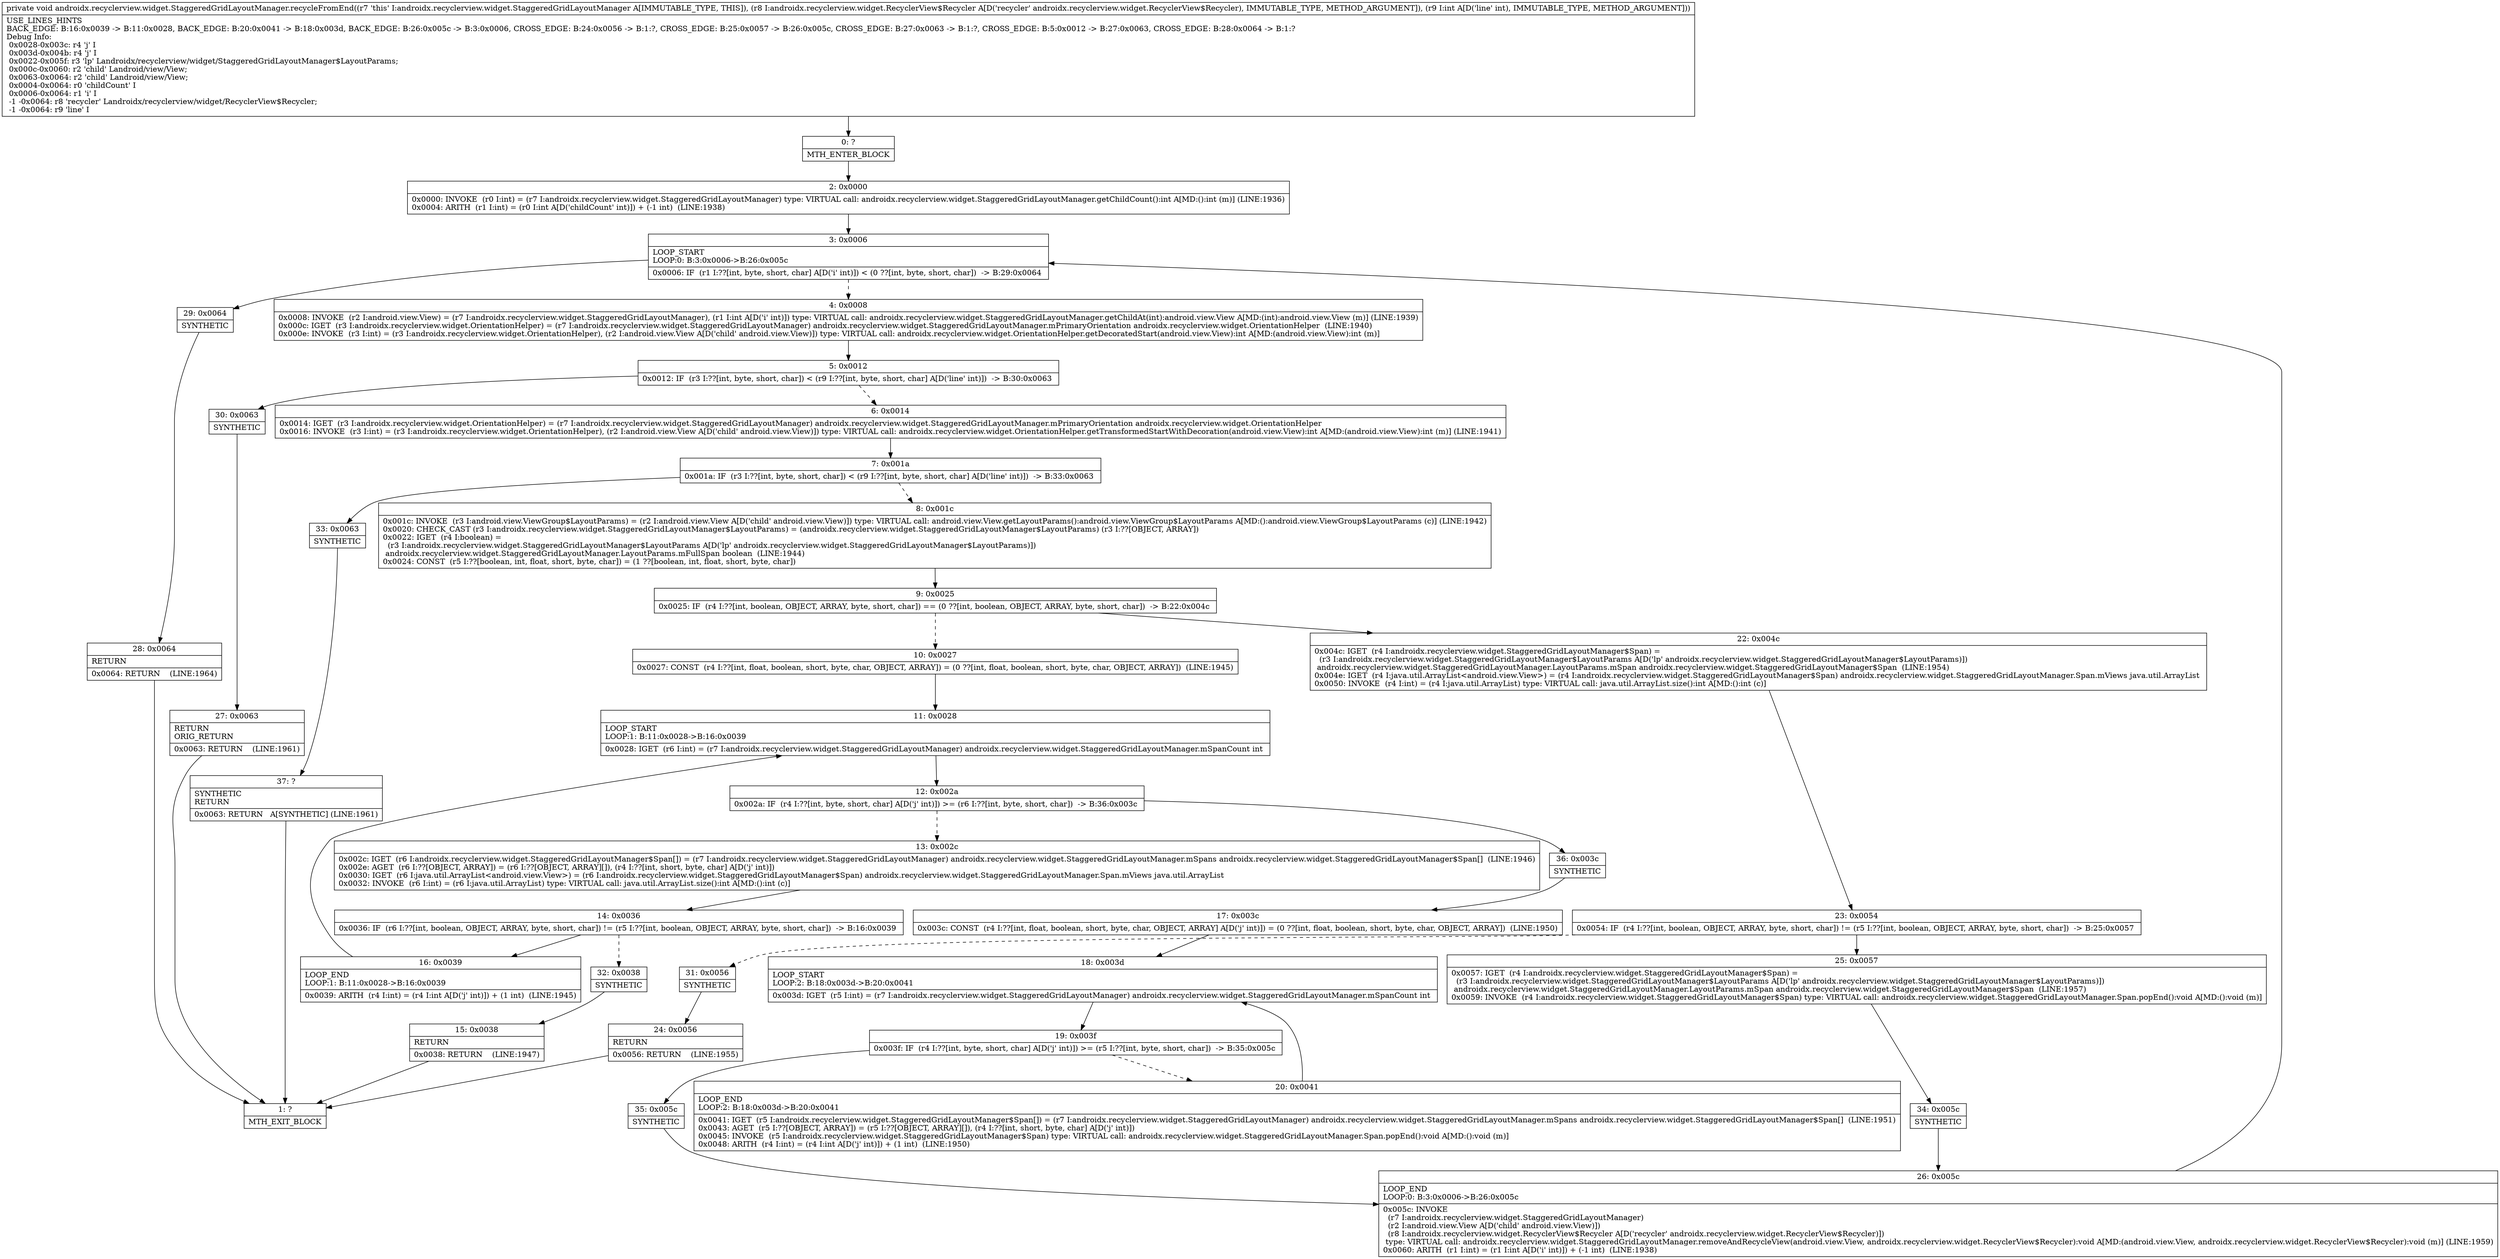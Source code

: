 digraph "CFG forandroidx.recyclerview.widget.StaggeredGridLayoutManager.recycleFromEnd(Landroidx\/recyclerview\/widget\/RecyclerView$Recycler;I)V" {
Node_0 [shape=record,label="{0\:\ ?|MTH_ENTER_BLOCK\l}"];
Node_2 [shape=record,label="{2\:\ 0x0000|0x0000: INVOKE  (r0 I:int) = (r7 I:androidx.recyclerview.widget.StaggeredGridLayoutManager) type: VIRTUAL call: androidx.recyclerview.widget.StaggeredGridLayoutManager.getChildCount():int A[MD:():int (m)] (LINE:1936)\l0x0004: ARITH  (r1 I:int) = (r0 I:int A[D('childCount' int)]) + (\-1 int)  (LINE:1938)\l}"];
Node_3 [shape=record,label="{3\:\ 0x0006|LOOP_START\lLOOP:0: B:3:0x0006\-\>B:26:0x005c\l|0x0006: IF  (r1 I:??[int, byte, short, char] A[D('i' int)]) \< (0 ??[int, byte, short, char])  \-\> B:29:0x0064 \l}"];
Node_4 [shape=record,label="{4\:\ 0x0008|0x0008: INVOKE  (r2 I:android.view.View) = (r7 I:androidx.recyclerview.widget.StaggeredGridLayoutManager), (r1 I:int A[D('i' int)]) type: VIRTUAL call: androidx.recyclerview.widget.StaggeredGridLayoutManager.getChildAt(int):android.view.View A[MD:(int):android.view.View (m)] (LINE:1939)\l0x000c: IGET  (r3 I:androidx.recyclerview.widget.OrientationHelper) = (r7 I:androidx.recyclerview.widget.StaggeredGridLayoutManager) androidx.recyclerview.widget.StaggeredGridLayoutManager.mPrimaryOrientation androidx.recyclerview.widget.OrientationHelper  (LINE:1940)\l0x000e: INVOKE  (r3 I:int) = (r3 I:androidx.recyclerview.widget.OrientationHelper), (r2 I:android.view.View A[D('child' android.view.View)]) type: VIRTUAL call: androidx.recyclerview.widget.OrientationHelper.getDecoratedStart(android.view.View):int A[MD:(android.view.View):int (m)]\l}"];
Node_5 [shape=record,label="{5\:\ 0x0012|0x0012: IF  (r3 I:??[int, byte, short, char]) \< (r9 I:??[int, byte, short, char] A[D('line' int)])  \-\> B:30:0x0063 \l}"];
Node_6 [shape=record,label="{6\:\ 0x0014|0x0014: IGET  (r3 I:androidx.recyclerview.widget.OrientationHelper) = (r7 I:androidx.recyclerview.widget.StaggeredGridLayoutManager) androidx.recyclerview.widget.StaggeredGridLayoutManager.mPrimaryOrientation androidx.recyclerview.widget.OrientationHelper \l0x0016: INVOKE  (r3 I:int) = (r3 I:androidx.recyclerview.widget.OrientationHelper), (r2 I:android.view.View A[D('child' android.view.View)]) type: VIRTUAL call: androidx.recyclerview.widget.OrientationHelper.getTransformedStartWithDecoration(android.view.View):int A[MD:(android.view.View):int (m)] (LINE:1941)\l}"];
Node_7 [shape=record,label="{7\:\ 0x001a|0x001a: IF  (r3 I:??[int, byte, short, char]) \< (r9 I:??[int, byte, short, char] A[D('line' int)])  \-\> B:33:0x0063 \l}"];
Node_8 [shape=record,label="{8\:\ 0x001c|0x001c: INVOKE  (r3 I:android.view.ViewGroup$LayoutParams) = (r2 I:android.view.View A[D('child' android.view.View)]) type: VIRTUAL call: android.view.View.getLayoutParams():android.view.ViewGroup$LayoutParams A[MD:():android.view.ViewGroup$LayoutParams (c)] (LINE:1942)\l0x0020: CHECK_CAST (r3 I:androidx.recyclerview.widget.StaggeredGridLayoutManager$LayoutParams) = (androidx.recyclerview.widget.StaggeredGridLayoutManager$LayoutParams) (r3 I:??[OBJECT, ARRAY]) \l0x0022: IGET  (r4 I:boolean) = \l  (r3 I:androidx.recyclerview.widget.StaggeredGridLayoutManager$LayoutParams A[D('lp' androidx.recyclerview.widget.StaggeredGridLayoutManager$LayoutParams)])\l androidx.recyclerview.widget.StaggeredGridLayoutManager.LayoutParams.mFullSpan boolean  (LINE:1944)\l0x0024: CONST  (r5 I:??[boolean, int, float, short, byte, char]) = (1 ??[boolean, int, float, short, byte, char]) \l}"];
Node_9 [shape=record,label="{9\:\ 0x0025|0x0025: IF  (r4 I:??[int, boolean, OBJECT, ARRAY, byte, short, char]) == (0 ??[int, boolean, OBJECT, ARRAY, byte, short, char])  \-\> B:22:0x004c \l}"];
Node_10 [shape=record,label="{10\:\ 0x0027|0x0027: CONST  (r4 I:??[int, float, boolean, short, byte, char, OBJECT, ARRAY]) = (0 ??[int, float, boolean, short, byte, char, OBJECT, ARRAY])  (LINE:1945)\l}"];
Node_11 [shape=record,label="{11\:\ 0x0028|LOOP_START\lLOOP:1: B:11:0x0028\-\>B:16:0x0039\l|0x0028: IGET  (r6 I:int) = (r7 I:androidx.recyclerview.widget.StaggeredGridLayoutManager) androidx.recyclerview.widget.StaggeredGridLayoutManager.mSpanCount int \l}"];
Node_12 [shape=record,label="{12\:\ 0x002a|0x002a: IF  (r4 I:??[int, byte, short, char] A[D('j' int)]) \>= (r6 I:??[int, byte, short, char])  \-\> B:36:0x003c \l}"];
Node_13 [shape=record,label="{13\:\ 0x002c|0x002c: IGET  (r6 I:androidx.recyclerview.widget.StaggeredGridLayoutManager$Span[]) = (r7 I:androidx.recyclerview.widget.StaggeredGridLayoutManager) androidx.recyclerview.widget.StaggeredGridLayoutManager.mSpans androidx.recyclerview.widget.StaggeredGridLayoutManager$Span[]  (LINE:1946)\l0x002e: AGET  (r6 I:??[OBJECT, ARRAY]) = (r6 I:??[OBJECT, ARRAY][]), (r4 I:??[int, short, byte, char] A[D('j' int)]) \l0x0030: IGET  (r6 I:java.util.ArrayList\<android.view.View\>) = (r6 I:androidx.recyclerview.widget.StaggeredGridLayoutManager$Span) androidx.recyclerview.widget.StaggeredGridLayoutManager.Span.mViews java.util.ArrayList \l0x0032: INVOKE  (r6 I:int) = (r6 I:java.util.ArrayList) type: VIRTUAL call: java.util.ArrayList.size():int A[MD:():int (c)]\l}"];
Node_14 [shape=record,label="{14\:\ 0x0036|0x0036: IF  (r6 I:??[int, boolean, OBJECT, ARRAY, byte, short, char]) != (r5 I:??[int, boolean, OBJECT, ARRAY, byte, short, char])  \-\> B:16:0x0039 \l}"];
Node_16 [shape=record,label="{16\:\ 0x0039|LOOP_END\lLOOP:1: B:11:0x0028\-\>B:16:0x0039\l|0x0039: ARITH  (r4 I:int) = (r4 I:int A[D('j' int)]) + (1 int)  (LINE:1945)\l}"];
Node_32 [shape=record,label="{32\:\ 0x0038|SYNTHETIC\l}"];
Node_15 [shape=record,label="{15\:\ 0x0038|RETURN\l|0x0038: RETURN    (LINE:1947)\l}"];
Node_1 [shape=record,label="{1\:\ ?|MTH_EXIT_BLOCK\l}"];
Node_36 [shape=record,label="{36\:\ 0x003c|SYNTHETIC\l}"];
Node_17 [shape=record,label="{17\:\ 0x003c|0x003c: CONST  (r4 I:??[int, float, boolean, short, byte, char, OBJECT, ARRAY] A[D('j' int)]) = (0 ??[int, float, boolean, short, byte, char, OBJECT, ARRAY])  (LINE:1950)\l}"];
Node_18 [shape=record,label="{18\:\ 0x003d|LOOP_START\lLOOP:2: B:18:0x003d\-\>B:20:0x0041\l|0x003d: IGET  (r5 I:int) = (r7 I:androidx.recyclerview.widget.StaggeredGridLayoutManager) androidx.recyclerview.widget.StaggeredGridLayoutManager.mSpanCount int \l}"];
Node_19 [shape=record,label="{19\:\ 0x003f|0x003f: IF  (r4 I:??[int, byte, short, char] A[D('j' int)]) \>= (r5 I:??[int, byte, short, char])  \-\> B:35:0x005c \l}"];
Node_20 [shape=record,label="{20\:\ 0x0041|LOOP_END\lLOOP:2: B:18:0x003d\-\>B:20:0x0041\l|0x0041: IGET  (r5 I:androidx.recyclerview.widget.StaggeredGridLayoutManager$Span[]) = (r7 I:androidx.recyclerview.widget.StaggeredGridLayoutManager) androidx.recyclerview.widget.StaggeredGridLayoutManager.mSpans androidx.recyclerview.widget.StaggeredGridLayoutManager$Span[]  (LINE:1951)\l0x0043: AGET  (r5 I:??[OBJECT, ARRAY]) = (r5 I:??[OBJECT, ARRAY][]), (r4 I:??[int, short, byte, char] A[D('j' int)]) \l0x0045: INVOKE  (r5 I:androidx.recyclerview.widget.StaggeredGridLayoutManager$Span) type: VIRTUAL call: androidx.recyclerview.widget.StaggeredGridLayoutManager.Span.popEnd():void A[MD:():void (m)]\l0x0048: ARITH  (r4 I:int) = (r4 I:int A[D('j' int)]) + (1 int)  (LINE:1950)\l}"];
Node_35 [shape=record,label="{35\:\ 0x005c|SYNTHETIC\l}"];
Node_26 [shape=record,label="{26\:\ 0x005c|LOOP_END\lLOOP:0: B:3:0x0006\-\>B:26:0x005c\l|0x005c: INVOKE  \l  (r7 I:androidx.recyclerview.widget.StaggeredGridLayoutManager)\l  (r2 I:android.view.View A[D('child' android.view.View)])\l  (r8 I:androidx.recyclerview.widget.RecyclerView$Recycler A[D('recycler' androidx.recyclerview.widget.RecyclerView$Recycler)])\l type: VIRTUAL call: androidx.recyclerview.widget.StaggeredGridLayoutManager.removeAndRecycleView(android.view.View, androidx.recyclerview.widget.RecyclerView$Recycler):void A[MD:(android.view.View, androidx.recyclerview.widget.RecyclerView$Recycler):void (m)] (LINE:1959)\l0x0060: ARITH  (r1 I:int) = (r1 I:int A[D('i' int)]) + (\-1 int)  (LINE:1938)\l}"];
Node_22 [shape=record,label="{22\:\ 0x004c|0x004c: IGET  (r4 I:androidx.recyclerview.widget.StaggeredGridLayoutManager$Span) = \l  (r3 I:androidx.recyclerview.widget.StaggeredGridLayoutManager$LayoutParams A[D('lp' androidx.recyclerview.widget.StaggeredGridLayoutManager$LayoutParams)])\l androidx.recyclerview.widget.StaggeredGridLayoutManager.LayoutParams.mSpan androidx.recyclerview.widget.StaggeredGridLayoutManager$Span  (LINE:1954)\l0x004e: IGET  (r4 I:java.util.ArrayList\<android.view.View\>) = (r4 I:androidx.recyclerview.widget.StaggeredGridLayoutManager$Span) androidx.recyclerview.widget.StaggeredGridLayoutManager.Span.mViews java.util.ArrayList \l0x0050: INVOKE  (r4 I:int) = (r4 I:java.util.ArrayList) type: VIRTUAL call: java.util.ArrayList.size():int A[MD:():int (c)]\l}"];
Node_23 [shape=record,label="{23\:\ 0x0054|0x0054: IF  (r4 I:??[int, boolean, OBJECT, ARRAY, byte, short, char]) != (r5 I:??[int, boolean, OBJECT, ARRAY, byte, short, char])  \-\> B:25:0x0057 \l}"];
Node_25 [shape=record,label="{25\:\ 0x0057|0x0057: IGET  (r4 I:androidx.recyclerview.widget.StaggeredGridLayoutManager$Span) = \l  (r3 I:androidx.recyclerview.widget.StaggeredGridLayoutManager$LayoutParams A[D('lp' androidx.recyclerview.widget.StaggeredGridLayoutManager$LayoutParams)])\l androidx.recyclerview.widget.StaggeredGridLayoutManager.LayoutParams.mSpan androidx.recyclerview.widget.StaggeredGridLayoutManager$Span  (LINE:1957)\l0x0059: INVOKE  (r4 I:androidx.recyclerview.widget.StaggeredGridLayoutManager$Span) type: VIRTUAL call: androidx.recyclerview.widget.StaggeredGridLayoutManager.Span.popEnd():void A[MD:():void (m)]\l}"];
Node_34 [shape=record,label="{34\:\ 0x005c|SYNTHETIC\l}"];
Node_31 [shape=record,label="{31\:\ 0x0056|SYNTHETIC\l}"];
Node_24 [shape=record,label="{24\:\ 0x0056|RETURN\l|0x0056: RETURN    (LINE:1955)\l}"];
Node_33 [shape=record,label="{33\:\ 0x0063|SYNTHETIC\l}"];
Node_37 [shape=record,label="{37\:\ ?|SYNTHETIC\lRETURN\l|0x0063: RETURN   A[SYNTHETIC] (LINE:1961)\l}"];
Node_30 [shape=record,label="{30\:\ 0x0063|SYNTHETIC\l}"];
Node_27 [shape=record,label="{27\:\ 0x0063|RETURN\lORIG_RETURN\l|0x0063: RETURN    (LINE:1961)\l}"];
Node_29 [shape=record,label="{29\:\ 0x0064|SYNTHETIC\l}"];
Node_28 [shape=record,label="{28\:\ 0x0064|RETURN\l|0x0064: RETURN    (LINE:1964)\l}"];
MethodNode[shape=record,label="{private void androidx.recyclerview.widget.StaggeredGridLayoutManager.recycleFromEnd((r7 'this' I:androidx.recyclerview.widget.StaggeredGridLayoutManager A[IMMUTABLE_TYPE, THIS]), (r8 I:androidx.recyclerview.widget.RecyclerView$Recycler A[D('recycler' androidx.recyclerview.widget.RecyclerView$Recycler), IMMUTABLE_TYPE, METHOD_ARGUMENT]), (r9 I:int A[D('line' int), IMMUTABLE_TYPE, METHOD_ARGUMENT]))  | USE_LINES_HINTS\lBACK_EDGE: B:16:0x0039 \-\> B:11:0x0028, BACK_EDGE: B:20:0x0041 \-\> B:18:0x003d, BACK_EDGE: B:26:0x005c \-\> B:3:0x0006, CROSS_EDGE: B:24:0x0056 \-\> B:1:?, CROSS_EDGE: B:25:0x0057 \-\> B:26:0x005c, CROSS_EDGE: B:27:0x0063 \-\> B:1:?, CROSS_EDGE: B:5:0x0012 \-\> B:27:0x0063, CROSS_EDGE: B:28:0x0064 \-\> B:1:?\lDebug Info:\l  0x0028\-0x003c: r4 'j' I\l  0x003d\-0x004b: r4 'j' I\l  0x0022\-0x005f: r3 'lp' Landroidx\/recyclerview\/widget\/StaggeredGridLayoutManager$LayoutParams;\l  0x000c\-0x0060: r2 'child' Landroid\/view\/View;\l  0x0063\-0x0064: r2 'child' Landroid\/view\/View;\l  0x0004\-0x0064: r0 'childCount' I\l  0x0006\-0x0064: r1 'i' I\l  \-1 \-0x0064: r8 'recycler' Landroidx\/recyclerview\/widget\/RecyclerView$Recycler;\l  \-1 \-0x0064: r9 'line' I\l}"];
MethodNode -> Node_0;Node_0 -> Node_2;
Node_2 -> Node_3;
Node_3 -> Node_4[style=dashed];
Node_3 -> Node_29;
Node_4 -> Node_5;
Node_5 -> Node_6[style=dashed];
Node_5 -> Node_30;
Node_6 -> Node_7;
Node_7 -> Node_8[style=dashed];
Node_7 -> Node_33;
Node_8 -> Node_9;
Node_9 -> Node_10[style=dashed];
Node_9 -> Node_22;
Node_10 -> Node_11;
Node_11 -> Node_12;
Node_12 -> Node_13[style=dashed];
Node_12 -> Node_36;
Node_13 -> Node_14;
Node_14 -> Node_16;
Node_14 -> Node_32[style=dashed];
Node_16 -> Node_11;
Node_32 -> Node_15;
Node_15 -> Node_1;
Node_36 -> Node_17;
Node_17 -> Node_18;
Node_18 -> Node_19;
Node_19 -> Node_20[style=dashed];
Node_19 -> Node_35;
Node_20 -> Node_18;
Node_35 -> Node_26;
Node_26 -> Node_3;
Node_22 -> Node_23;
Node_23 -> Node_25;
Node_23 -> Node_31[style=dashed];
Node_25 -> Node_34;
Node_34 -> Node_26;
Node_31 -> Node_24;
Node_24 -> Node_1;
Node_33 -> Node_37;
Node_37 -> Node_1;
Node_30 -> Node_27;
Node_27 -> Node_1;
Node_29 -> Node_28;
Node_28 -> Node_1;
}

